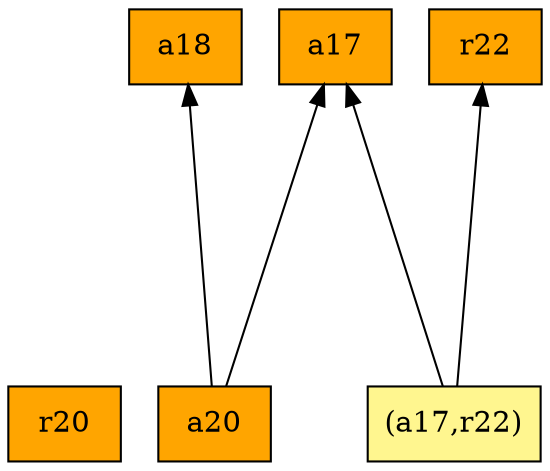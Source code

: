 digraph G {
rankdir=BT;ranksep="2.0";
"r20" [shape=record,fillcolor=orange,style=filled,label="{r20}"];
"a18" [shape=record,fillcolor=orange,style=filled,label="{a18}"];
"r22" [shape=record,fillcolor=orange,style=filled,label="{r22}"];
"a20" [shape=record,fillcolor=orange,style=filled,label="{a20}"];
"(a17,r22)" [shape=record,fillcolor=khaki1,style=filled,label="{(a17,r22)}"];
"a17" [shape=record,fillcolor=orange,style=filled,label="{a17}"];
"a20" -> "a18"
"a20" -> "a17"
"(a17,r22)" -> "a17"
"(a17,r22)" -> "r22"
}